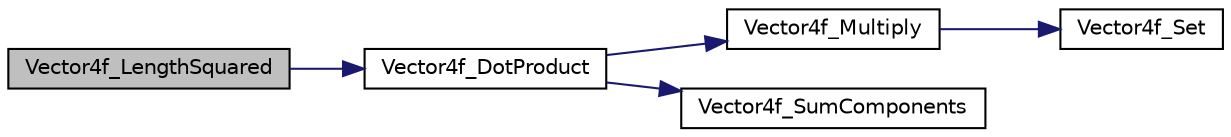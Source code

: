 digraph "Vector4f_LengthSquared"
{
 // LATEX_PDF_SIZE
  edge [fontname="Helvetica",fontsize="10",labelfontname="Helvetica",labelfontsize="10"];
  node [fontname="Helvetica",fontsize="10",shape=record];
  rankdir="LR";
  Node1 [label="Vector4f_LengthSquared",height=0.2,width=0.4,color="black", fillcolor="grey75", style="filled", fontcolor="black",tooltip=" "];
  Node1 -> Node2 [color="midnightblue",fontsize="10",style="solid",fontname="Helvetica"];
  Node2 [label="Vector4f_DotProduct",height=0.2,width=0.4,color="black", fillcolor="white", style="filled",URL="$maths3d_8h.html#afa6fbd00f48007bc9ca8b9fad6911058",tooltip=" "];
  Node2 -> Node3 [color="midnightblue",fontsize="10",style="solid",fontname="Helvetica"];
  Node3 [label="Vector4f_Multiply",height=0.2,width=0.4,color="black", fillcolor="white", style="filled",URL="$maths3d_8h.html#a90265d9aa55b92df80e1ff0db7be136f",tooltip=" "];
  Node3 -> Node4 [color="midnightblue",fontsize="10",style="solid",fontname="Helvetica"];
  Node4 [label="Vector4f_Set",height=0.2,width=0.4,color="black", fillcolor="white", style="filled",URL="$maths3d_8h.html#ae4a4af082482c7992d487d2f709a1d4b",tooltip=" "];
  Node2 -> Node5 [color="midnightblue",fontsize="10",style="solid",fontname="Helvetica"];
  Node5 [label="Vector4f_SumComponents",height=0.2,width=0.4,color="black", fillcolor="white", style="filled",URL="$maths3d_8h.html#a670630003a2a62f351daa92d3e3a6d8f",tooltip=" "];
}

